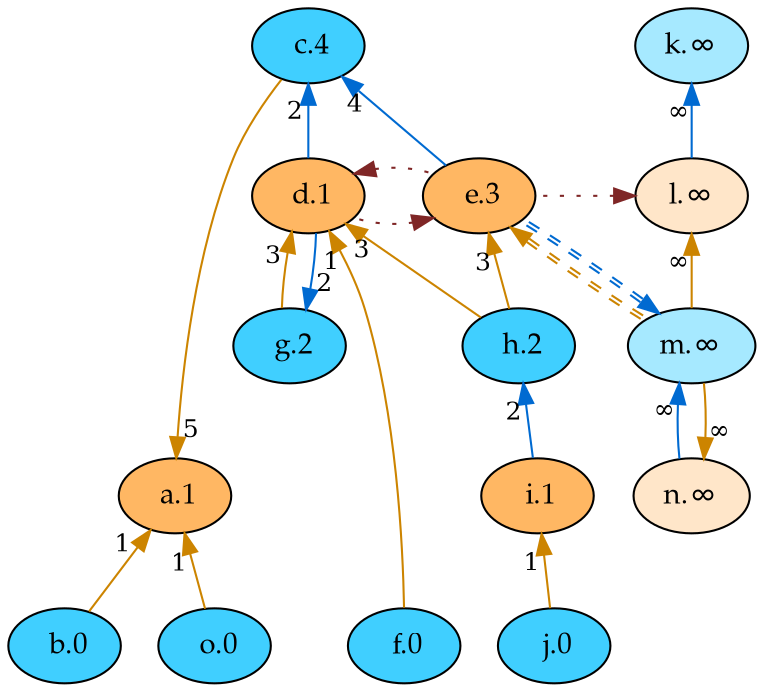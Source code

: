 digraph {
    rankdir="TB"
    node [style=filled fontname="Palatino" fontsize=14]
    node [fillcolor="#40cfff"]
    b [label=" b.0"]
    f [label=" f.0"]
    j [label=" j.0"]
    o [label=" o.0"]
    g [label=" g.2"]
    h [label=" h.2"]
    c [label=" c.4"]
    node [fillcolor="#a6e9ff"]
    k [label="k.∞"]
    m [label="m.∞"]
    node [fillcolor="#ffb763"]
    i [label=" i.1"]
    d [label=" d.1"]
    a [label=" a.1"]
    e [label=" e.3"]
    node [fillcolor="#ffe6c9"]
    l [label="l.∞"]
    n [label="n.∞"]
    edge[labeldistance=1.5 fontsize=12]
    edge [color="#006ad1" style="solid" dir="back" taillabel="∞"]
          k -> l 
          m -> n 
    edge [color="#cc8400" style="solid" dir="back" taillabel="∞"]
          l -> m 
          n -> m 
    edge [color="#cc8400" style="solid" dir="back" taillabel="1"]
          a -> b 
          d -> f 
          i -> j 
          a -> o 
    edge [color="#cc8400" style="solid" dir="back" taillabel="3"]
          e -> h 
          d -> g 
          d -> h 
    edge [color="#cc8400" style="solid" dir="back" taillabel="5"]
          a -> c 
    edge [color="#006ad1" style="solid" dir="back" taillabel="2"]
          c -> d 
          g -> d 
          h -> i 
    edge [color="#006ad1" style="solid" dir="back" taillabel="4"]
          c -> e 
    edge [color="#7f2626" style="dotted" dir="back" taillabel="" constraint=false]
          l -> e 
          e -> d 
          d -> e 
    edge [color="#cc8400:#cc8400" style="dashed" dir="back" taillabel="" constraint=false]
          e -> m 
    edge [color="#006ad1:#006ad1" style="dashed" dir="back" taillabel="" constraint=false]
          m -> e 
    {rank = max b f j o}
    {rank = min c}
}
